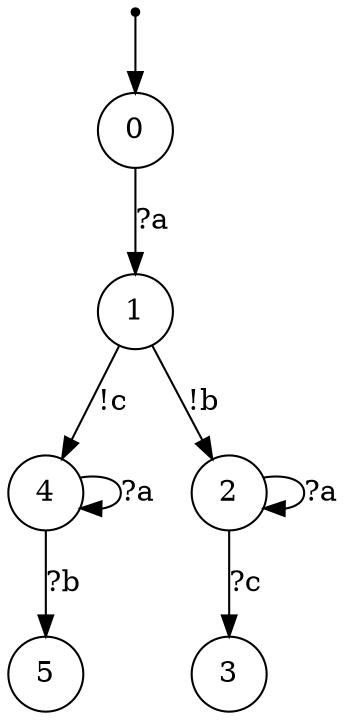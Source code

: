 digraph {
 node [shape=point] ENTRY
 node [shape=circle]
 ENTRY -> 0
0 -> 1 [label="?a"]
1 -> 4 [label="!c"]
4 -> 5 [label="?b"]
4 -> 4 [label="?a"]
1 -> 2 [label="!b"]
2 -> 3 [label="?c"]
2 -> 2 [label="?a"]
}